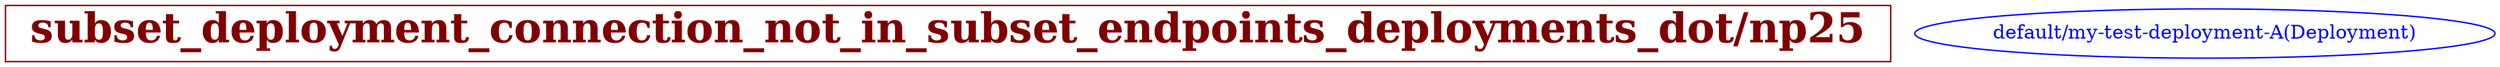 // The Connectivity Graph of np25
digraph {
	HEADER [shape="box" label=< <B>subset_deployment_connection_not_in_subset_endpoints_deployments_dot/np25</B> > fontsize=30 color=webmaroon fontcolor=webmaroon];
	"default/my-test-deployment-A(Deployment)" [label="default/my-test-deployment-A(Deployment)" color="blue" fontcolor="blue"]
}


